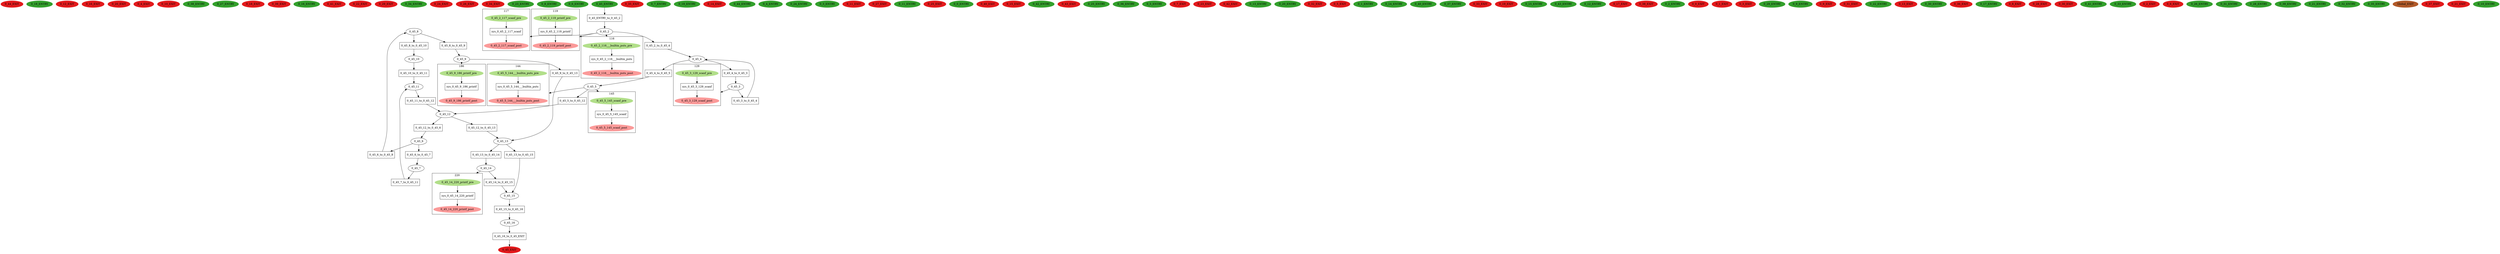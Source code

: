 digraph model { 
compound=true; 
node  [style="filled", colorscheme="paired12"];  "0_44_EXIT" [shape=ellipse, color=6, style=filled];
  "0_18_ENTRY" [shape=ellipse, color=4, style=filled];
  "0_12_EXIT" [shape=ellipse, color=6, style=filled];
  "0_16_EXIT" [shape=ellipse, color=6, style=filled];
  "0_20_EXIT" [shape=ellipse, color=6, style=filled];
  "0_4_EXIT" [shape=ellipse, color=6, style=filled];
  "0_10_EXIT" [shape=ellipse, color=6, style=filled];
  "0_38_ENTRY" [shape=ellipse, color=4, style=filled];
  "0_27_ENTRY" [shape=ellipse, color=4, style=filled];
  "0_18_EXIT" [shape=ellipse, color=6, style=filled];
  "0_39_EXIT" [shape=ellipse, color=6, style=filled];
  "0_16_ENTRY" [shape=ellipse, color=4, style=filled];
  "0_41_EXIT" [shape=ellipse, color=6, style=filled];
  "0_22_EXIT" [shape=ellipse, color=6, style=filled];
  "0_29_EXIT" [shape=ellipse, color=6, style=filled];
  "0_34_ENTRY" [shape=ellipse, color=4, style=filled];
  "0_24_EXIT" [shape=ellipse, color=6, style=filled];
  "0_26_EXIT" [shape=ellipse, color=6, style=filled];
  "0_34_EXIT" [shape=ellipse, color=6, style=filled];
  "0_23_ENTRY" [shape=ellipse, color=4, style=filled];
  "0_8_ENTRY" [shape=ellipse, color=4, style=filled];
  "0_6_ENTRY" [shape=ellipse, color=4, style=filled];
  "0_45_16" [shape=ellipse, style=""];
  "0_35_EXIT" [shape=ellipse, color=6, style=filled];
  "0_7_ENTRY" [shape=ellipse, color=4, style=filled];
  "0_45_13" [shape=ellipse, style=""];
  "0_45_12" [shape=ellipse, style=""];
  "0_19_ENTRY" [shape=ellipse, color=4, style=filled];
  "0_45_15" [shape=ellipse, style=""];
  "0_45_14" [shape=ellipse, style=""];
subgraph "cluster_0_45_14_220" { 
label="220"  "0_45_14_220_printf_pre" [shape=ellipse, style=""];
  "0_45_14_220_printf_post" [shape=ellipse, style=""];
  "sys_0_45_14_220_printf" [shape=box, style=""];
  "sys_0_45_14_220_printf" [label="sys_0_45_14_220_printf\n"];
  "0_45_14_220_printf_pre" -> "sys_0_45_14_220_printf" [label="", arrowhead="normal"];
  "sys_0_45_14_220_printf" -> "0_45_14_220_printf_post" [label="", arrowhead="normal"];
}
  "0_45_14" -> "0_45_14_220_printf_pre" [lhead="cluster_0_45_14_220"];
  "0_45_14_220_printf_pre" [color=3, style=filled];
  "0_45_14_220_printf_post" [color=5, style=filled];
  "0_14_EXIT" [shape=ellipse, color=6, style=filled];
  "0_44_ENTRY" [shape=ellipse, color=4, style=filled];
  "0_4_ENTRY" [shape=ellipse, color=4, style=filled];
  "0_24_ENTRY" [shape=ellipse, color=4, style=filled];
  "0_3_ENTRY" [shape=ellipse, color=4, style=filled];
  "0_11_EXIT" [shape=ellipse, color=6, style=filled];
  "0_27_EXIT" [shape=ellipse, color=6, style=filled];
  "0_11_ENTRY" [shape=ellipse, color=4, style=filled];
  "0_45_10" [shape=ellipse, style=""];
  "0_45_11" [shape=ellipse, style=""];
  "0_25_EXIT" [shape=ellipse, color=6, style=filled];
  "0_0_ENTRY" [shape=ellipse, color=4, style=filled];
  "0_40_EXIT" [shape=ellipse, color=6, style=filled];
  "0_15_EXIT" [shape=ellipse, color=6, style=filled];
  "0_42_ENTRY" [shape=ellipse, color=4, style=filled];
  "0_43_EXIT" [shape=ellipse, color=6, style=filled];
  "0_25_ENTRY" [shape=ellipse, color=4, style=filled];
  "0_36_ENTRY" [shape=ellipse, color=4, style=filled];
  "0_5_ENTRY" [shape=ellipse, color=4, style=filled];
  "0_7_EXIT" [shape=ellipse, color=6, style=filled];
  "0_23_EXIT" [shape=ellipse, color=6, style=filled];
  "0_42_EXIT" [shape=ellipse, color=6, style=filled];
  "0_13_ENTRY" [shape=ellipse, color=4, style=filled];
  "0_20_ENTRY" [shape=ellipse, color=4, style=filled];
  "0_32_EXIT" [shape=ellipse, color=6, style=filled];
  "0_5_EXIT" [shape=ellipse, color=6, style=filled];
  "0_1_ENTRY" [shape=ellipse, color=4, style=filled];
  "0_14_ENTRY" [shape=ellipse, color=4, style=filled];
  "0_40_ENTRY" [shape=ellipse, color=4, style=filled];
  "0_37_ENTRY" [shape=ellipse, color=4, style=filled];
  "0_33_EXIT" [shape=ellipse, color=6, style=filled];
  "0_19_EXIT" [shape=ellipse, color=6, style=filled];
  "0_15_ENTRY" [shape=ellipse, color=4, style=filled];
  "0_43_ENTRY" [shape=ellipse, color=4, style=filled];
  "0_12_ENTRY" [shape=ellipse, color=4, style=filled];
  "0_17_EXIT" [shape=ellipse, color=6, style=filled];
  "0_38_EXIT" [shape=ellipse, color=6, style=filled];
  "0_2_ENTRY" [shape=ellipse, color=4, style=filled];
  "0_0_EXIT" [shape=ellipse, color=6, style=filled];
  "0_1_EXIT" [shape=ellipse, color=6, style=filled];
  "0_3_EXIT" [shape=ellipse, color=6, style=filled];
  "0_45_8" [shape=ellipse, style=""];
  "0_45_7" [shape=ellipse, style=""];
  "0_29_ENTRY" [shape=ellipse, color=4, style=filled];
  "0_9_ENTRY" [shape=ellipse, color=4, style=filled];
  "0_45_9" [shape=ellipse, style=""];
subgraph "cluster_0_45_9_186" { 
label="186"  "0_45_9_186_printf_pre" [shape=ellipse, style=""];
  "0_45_9_186_printf_post" [shape=ellipse, style=""];
  "sys_0_45_9_186_printf" [shape=box, style=""];
  "sys_0_45_9_186_printf" [label="sys_0_45_9_186_printf\n"];
  "0_45_9_186_printf_pre" -> "sys_0_45_9_186_printf" [label="", arrowhead="normal"];
  "sys_0_45_9_186_printf" -> "0_45_9_186_printf_post" [label="", arrowhead="normal"];
}
  "0_45_9" -> "0_45_9_186_printf_pre" [lhead="cluster_0_45_9_186"];
  "0_45_9_186_printf_pre" [color=3, style=filled];
  "0_45_9_186_printf_post" [color=5, style=filled];
  "0_45_4" [shape=ellipse, style=""];
  "0_45_3" [shape=ellipse, style=""];
subgraph "cluster_0_45_3_129" { 
label="129"  "0_45_3_129_scanf_post" [shape=ellipse, style=""];
  "0_45_3_129_scanf_pre" [shape=ellipse, style=""];
  "sys_0_45_3_129_scanf" [shape=box, style=""];
  "sys_0_45_3_129_scanf" [label="sys_0_45_3_129_scanf\n"];
  "0_45_3_129_scanf_pre" -> "sys_0_45_3_129_scanf" [label="", arrowhead="normal"];
  "sys_0_45_3_129_scanf" -> "0_45_3_129_scanf_post" [label="", arrowhead="normal"];
}
  "0_45_3" -> "0_45_3_129_scanf_post" [lhead="cluster_0_45_3_129"];
  "0_45_3_129_scanf_pre" [color=3, style=filled];
  "0_45_3_129_scanf_post" [color=5, style=filled];
  "0_9_EXIT" [shape=ellipse, color=6, style=filled];
  "0_31_EXIT" [shape=ellipse, color=6, style=filled];
  "0_45_6" [shape=ellipse, style=""];
  "0_22_ENTRY" [shape=ellipse, color=4, style=filled];
  "0_45_5" [shape=ellipse, style=""];
subgraph "cluster_0_45_5_144" { 
label="144"  "0_45_5_144___builtin_puts_post" [shape=ellipse, style=""];
  "0_45_5_144___builtin_puts_pre" [shape=ellipse, style=""];
  "sys_0_45_5_144___builtin_puts" [shape=box, style=""];
  "sys_0_45_5_144___builtin_puts" [label="sys_0_45_5_144___builtin_puts\n"];
  "0_45_5_144___builtin_puts_pre" -> "sys_0_45_5_144___builtin_puts" [label="", arrowhead="normal"];
  "sys_0_45_5_144___builtin_puts" -> "0_45_5_144___builtin_puts_post" [label="", arrowhead="normal"];
}
  "0_45_5" -> "0_45_5_144___builtin_puts_post" [lhead="cluster_0_45_5_144"];
  "0_45_5_144___builtin_puts_pre" [color=3, style=filled];
  "0_45_5_144___builtin_puts_post" [color=5, style=filled];
subgraph "cluster_0_45_5_145" { 
label="145"  "0_45_5_145_scanf_pre" [shape=ellipse, style=""];
  "0_45_5_145_scanf_post" [shape=ellipse, style=""];
  "sys_0_45_5_145_scanf" [shape=box, style=""];
  "sys_0_45_5_145_scanf" [label="sys_0_45_5_145_scanf\n"];
  "0_45_5_145_scanf_pre" -> "sys_0_45_5_145_scanf" [label="", arrowhead="normal"];
  "sys_0_45_5_145_scanf" -> "0_45_5_145_scanf_post" [label="", arrowhead="normal"];
}
  "0_45_5" -> "0_45_5_145_scanf_pre" [lhead="cluster_0_45_5_145"];
  "0_45_5_145_scanf_pre" [color=3, style=filled];
  "0_45_5_145_scanf_post" [color=5, style=filled];
  "0_13_EXIT" [shape=ellipse, color=6, style=filled];
  "0_45_2" [shape=ellipse, style=""];
subgraph "cluster_0_45_2_116" { 
label="116"  "0_45_2_116___builtin_puts_pre" [shape=ellipse, style=""];
  "0_45_2_116___builtin_puts_post" [shape=ellipse, style=""];
  "sys_0_45_2_116___builtin_puts" [shape=box, style=""];
  "sys_0_45_2_116___builtin_puts" [label="sys_0_45_2_116___builtin_puts\n"];
  "sys_0_45_2_116___builtin_puts" -> "0_45_2_116___builtin_puts_post" [label="", arrowhead="normal"];
  "0_45_2_116___builtin_puts_pre" -> "sys_0_45_2_116___builtin_puts" [label="", arrowhead="normal"];
}
  "0_45_2" -> "0_45_2_116___builtin_puts_pre" [lhead="cluster_0_45_2_116"];
  "0_45_2_116___builtin_puts_pre" [color=3, style=filled];
  "0_45_2_116___builtin_puts_post" [color=5, style=filled];
subgraph "cluster_0_45_2_117" { 
label="117"  "0_45_2_117_scanf_post" [shape=ellipse, style=""];
  "0_45_2_117_scanf_pre" [shape=ellipse, style=""];
  "sys_0_45_2_117_scanf" [shape=box, style=""];
  "sys_0_45_2_117_scanf" [label="sys_0_45_2_117_scanf\n"];
  "sys_0_45_2_117_scanf" -> "0_45_2_117_scanf_post" [label="", arrowhead="normal"];
  "0_45_2_117_scanf_pre" -> "sys_0_45_2_117_scanf" [label="", arrowhead="normal"];
}
  "0_45_2" -> "0_45_2_117_scanf_post" [lhead="cluster_0_45_2_117"];
  "0_45_2_117_scanf_pre" [color=3, style=filled];
  "0_45_2_117_scanf_post" [color=5, style=filled];
subgraph "cluster_0_45_2_119" { 
label="119"  "0_45_2_119_printf_post" [shape=ellipse, style=""];
  "0_45_2_119_printf_pre" [shape=ellipse, style=""];
  "sys_0_45_2_119_printf" [shape=box, style=""];
  "sys_0_45_2_119_printf" [label="sys_0_45_2_119_printf\n"];
  "sys_0_45_2_119_printf" -> "0_45_2_119_printf_post" [label="", arrowhead="normal"];
  "0_45_2_119_printf_pre" -> "sys_0_45_2_119_printf" [label="", arrowhead="normal"];
}
  "0_45_2" -> "0_45_2_119_printf_post" [lhead="cluster_0_45_2_119"];
  "0_45_2_119_printf_pre" [color=3, style=filled];
  "0_45_2_119_printf_post" [color=5, style=filled];
  "0_45_ENTRY" [shape=ellipse, color=4, style=filled];
  "0_30_ENTRY" [shape=ellipse, color=4, style=filled];
  "0_36_EXIT" [shape=ellipse, color=6, style=filled];
  "0_17_ENTRY" [shape=ellipse, color=4, style=filled];
  "0_8_EXIT" [shape=ellipse, color=6, style=filled];
  "0_28_EXIT" [shape=ellipse, color=6, style=filled];
  "0_30_EXIT" [shape=ellipse, color=6, style=filled];
  "0_41_ENTRY" [shape=ellipse, color=4, style=filled];
  "0_33_ENTRY" [shape=ellipse, color=4, style=filled];
  "0_2_EXIT" [shape=ellipse, color=6, style=filled];
  "0_6_EXIT" [shape=ellipse, color=6, style=filled];
  "0_26_ENTRY" [shape=ellipse, color=4, style=filled];
  "0_31_ENTRY" [shape=ellipse, color=4, style=filled];
  "0_28_ENTRY" [shape=ellipse, color=4, style=filled];
  "0_39_ENTRY" [shape=ellipse, color=4, style=filled];
  "0_21_ENTRY" [shape=ellipse, color=4, style=filled];
  "0_32_ENTRY" [shape=ellipse, color=4, style=filled];
  "0_35_ENTRY" [shape=ellipse, color=4, style=filled];
  "Global_EXIT" [shape=ellipse, color=12, style=filled];
  "0_37_EXIT" [shape=ellipse, color=6, style=filled];
  "0_21_EXIT" [shape=ellipse, color=6, style=filled];
  "0_45_EXIT" [shape=ellipse, color=6, style=filled];
  "0_10_ENTRY" [shape=ellipse, color=4, style=filled];
  "0_45_16_to_0_45_EXIT" [shape=box, style=""];
  "0_45_16_to_0_45_EXIT" [label="0_45_16_to_0_45_EXIT\n"];
  "0_45_7_to_0_45_11" [shape=box, style=""];
  "0_45_7_to_0_45_11" [label="0_45_7_to_0_45_11\n"];
  "0_45_9_to_0_45_13" [shape=box, style=""];
  "0_45_9_to_0_45_13" [label="0_45_9_to_0_45_13\n"];
  "0_45_6_to_0_45_7" [shape=box, style=""];
  "0_45_6_to_0_45_7" [label="0_45_6_to_0_45_7\n"];
  "0_45_6_to_0_45_8" [shape=box, style=""];
  "0_45_6_to_0_45_8" [label="0_45_6_to_0_45_8\n"];
  "0_45_12_to_0_45_6" [shape=box, style=""];
  "0_45_12_to_0_45_6" [label="0_45_12_to_0_45_6\n"];
  "0_45_5_to_0_45_12" [shape=box, style=""];
  "0_45_5_to_0_45_12" [label="0_45_5_to_0_45_12\n"];
  "0_45_14_to_0_45_15" [shape=box, style=""];
  "0_45_14_to_0_45_15" [label="0_45_14_to_0_45_15\n"];
  "0_45_10_to_0_45_11" [shape=box, style=""];
  "0_45_10_to_0_45_11" [label="0_45_10_to_0_45_11\n"];
  "0_45_8_to_0_45_9" [shape=box, style=""];
  "0_45_8_to_0_45_9" [label="0_45_8_to_0_45_9\n"];
  "0_45_4_to_0_45_5" [shape=box, style=""];
  "0_45_4_to_0_45_5" [label="0_45_4_to_0_45_5\n"];
  "0_45_4_to_0_45_3" [shape=box, style=""];
  "0_45_4_to_0_45_3" [label="0_45_4_to_0_45_3\n"];
  "0_45_ENTRY_to_0_45_2" [shape=box, style=""];
  "0_45_ENTRY_to_0_45_2" [label="0_45_ENTRY_to_0_45_2\n"];
  "0_45_12_to_0_45_13" [shape=box, style=""];
  "0_45_12_to_0_45_13" [label="0_45_12_to_0_45_13\n"];
  "0_45_3_to_0_45_4" [shape=box, style=""];
  "0_45_3_to_0_45_4" [label="0_45_3_to_0_45_4\n"];
  "0_45_13_to_0_45_15" [shape=box, style=""];
  "0_45_13_to_0_45_15" [label="0_45_13_to_0_45_15\n"];
  "0_45_13_to_0_45_14" [shape=box, style=""];
  "0_45_13_to_0_45_14" [label="0_45_13_to_0_45_14\n"];
  "0_45_11_to_0_45_12" [shape=box, style=""];
  "0_45_11_to_0_45_12" [label="0_45_11_to_0_45_12\n"];
  "0_45_2_to_0_45_4" [shape=box, style=""];
  "0_45_2_to_0_45_4" [label="0_45_2_to_0_45_4\n"];
  "0_45_15_to_0_45_16" [shape=box, style=""];
  "0_45_15_to_0_45_16" [label="0_45_15_to_0_45_16\n"];
  "0_45_8_to_0_45_10" [shape=box, style=""];
  "0_45_8_to_0_45_10" [label="0_45_8_to_0_45_10\n"];
  "0_45_15" -> "0_45_15_to_0_45_16" [label="", arrowhead="normal"];
  "0_45_13" -> "0_45_13_to_0_45_15" [label="", arrowhead="normal"];
  "0_45_9" -> "0_45_9_to_0_45_13" [label="", arrowhead="normal"];
  "0_45_13_to_0_45_15" -> "0_45_15" [label="", arrowhead="normal"];
  "0_45_2" -> "0_45_2_to_0_45_4" [label="", arrowhead="normal"];
  "0_45_4_to_0_45_3" -> "0_45_3" [label="", arrowhead="normal"];
  "0_45_9_to_0_45_13" -> "0_45_13" [label="", arrowhead="normal"];
  "0_45_10" -> "0_45_10_to_0_45_11" [label="", arrowhead="normal"];
  "0_45_16" -> "0_45_16_to_0_45_EXIT" [label="", arrowhead="normal"];
  "0_45_4" -> "0_45_4_to_0_45_5" [label="", arrowhead="normal"];
  "0_45_12_to_0_45_13" -> "0_45_13" [label="", arrowhead="normal"];
  "0_45_13" -> "0_45_13_to_0_45_14" [label="", arrowhead="normal"];
  "0_45_8_to_0_45_10" -> "0_45_10" [label="", arrowhead="normal"];
  "0_45_11_to_0_45_12" -> "0_45_12" [label="", arrowhead="normal"];
  "0_45_4" -> "0_45_4_to_0_45_3" [label="", arrowhead="normal"];
  "0_45_6" -> "0_45_6_to_0_45_7" [label="", arrowhead="normal"];
  "0_45_12" -> "0_45_12_to_0_45_13" [label="", arrowhead="normal"];
  "0_45_15_to_0_45_16" -> "0_45_16" [label="", arrowhead="normal"];
  "0_45_6" -> "0_45_6_to_0_45_8" [label="", arrowhead="normal"];
  "0_45_ENTRY" -> "0_45_ENTRY_to_0_45_2" [label="", arrowhead="normal"];
  "0_45_7_to_0_45_11" -> "0_45_11" [label="", arrowhead="normal"];
  "0_45_14" -> "0_45_14_to_0_45_15" [label="", arrowhead="normal"];
  "0_45_6_to_0_45_8" -> "0_45_8" [label="", arrowhead="normal"];
  "0_45_8" -> "0_45_8_to_0_45_9" [label="", arrowhead="normal"];
  "0_45_7" -> "0_45_7_to_0_45_11" [label="", arrowhead="normal"];
  "0_45_5_to_0_45_12" -> "0_45_12" [label="", arrowhead="normal"];
  "0_45_6_to_0_45_7" -> "0_45_7" [label="", arrowhead="normal"];
  "0_45_8" -> "0_45_8_to_0_45_10" [label="", arrowhead="normal"];
  "0_45_12_to_0_45_6" -> "0_45_6" [label="", arrowhead="normal"];
  "0_45_2_to_0_45_4" -> "0_45_4" [label="", arrowhead="normal"];
  "0_45_16_to_0_45_EXIT" -> "0_45_EXIT" [label="", arrowhead="normal"];
  "0_45_10_to_0_45_11" -> "0_45_11" [label="", arrowhead="normal"];
  "0_45_11" -> "0_45_11_to_0_45_12" [label="", arrowhead="normal"];
  "0_45_13_to_0_45_14" -> "0_45_14" [label="", arrowhead="normal"];
  "0_45_3_to_0_45_4" -> "0_45_4" [label="", arrowhead="normal"];
  "0_45_8_to_0_45_9" -> "0_45_9" [label="", arrowhead="normal"];
  "0_45_4_to_0_45_5" -> "0_45_5" [label="", arrowhead="normal"];
  "0_45_14_to_0_45_15" -> "0_45_15" [label="", arrowhead="normal"];
  "0_45_12" -> "0_45_12_to_0_45_6" [label="", arrowhead="normal"];
  "0_45_5" -> "0_45_5_to_0_45_12" [label="", arrowhead="normal"];
  "0_45_ENTRY_to_0_45_2" -> "0_45_2" [label="", arrowhead="normal"];
  "0_45_3" -> "0_45_3_to_0_45_4" [label="", arrowhead="normal"];
}
